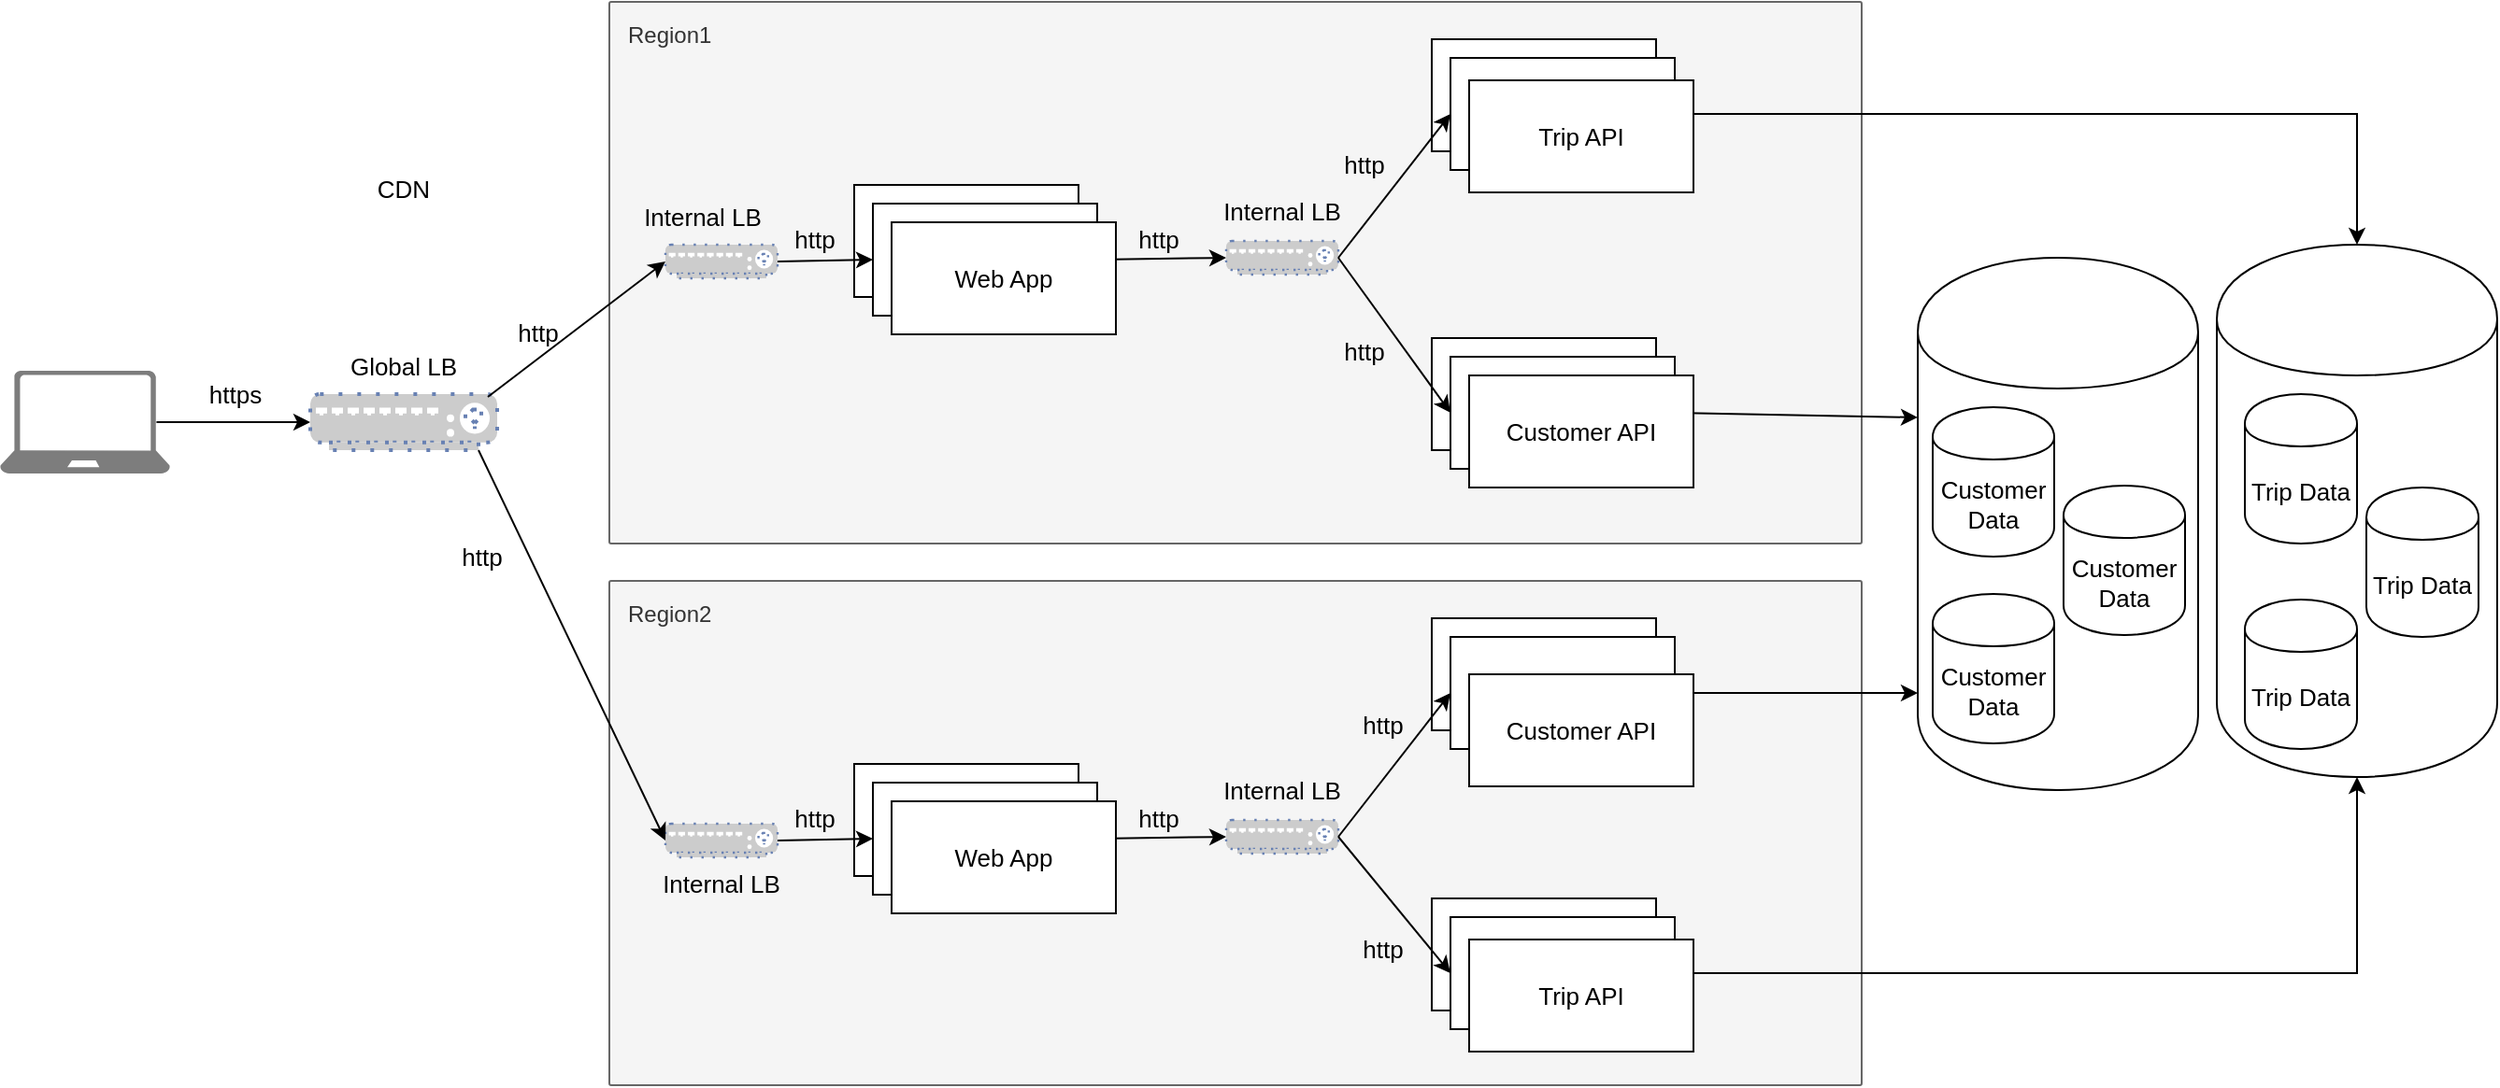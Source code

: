 <mxfile pages="2" version="11.2.4" type="github"><diagram id="srGy0C1KCGIiali04cpO" name="Page-1"><mxGraphModel dx="1352" dy="783" grid="1" gridSize="10" guides="1" tooltips="1" connect="1" arrows="1" fold="1" page="1" pageScale="1" pageWidth="850" pageHeight="1100" math="0" shadow="0"><root><mxCell id="0"/><mxCell id="1" parent="0"/><mxCell id="KR7yI7wQcD8ZDwXVtU_Y-67" value="" style="shape=cylinder;whiteSpace=wrap;html=1;boundedLbl=1;backgroundOutline=1;fontSize=13;" parent="1" vertex="1"><mxGeometry x="1220" y="180" width="150" height="285" as="geometry"/></mxCell><mxCell id="KR7yI7wQcD8ZDwXVtU_Y-27" style="edgeStyle=none;rounded=0;orthogonalLoop=1;jettySize=auto;html=1;exitX=0.92;exitY=0.5;exitDx=0;exitDy=0;exitPerimeter=0;entryX=0;entryY=0.5;entryDx=0;entryDy=0;entryPerimeter=0;fontSize=13;" parent="1" source="KR7yI7wQcD8ZDwXVtU_Y-8" target="KR7yI7wQcD8ZDwXVtU_Y-18" edge="1"><mxGeometry relative="1" as="geometry"/></mxCell><mxCell id="KR7yI7wQcD8ZDwXVtU_Y-8" value="" style="pointerEvents=1;shadow=0;dashed=0;html=1;strokeColor=none;labelPosition=center;verticalLabelPosition=bottom;verticalAlign=top;align=center;shape=mxgraph.azure.laptop;fillColor=#7D7D7D;" parent="1" vertex="1"><mxGeometry x="34" y="247.5" width="91" height="55" as="geometry"/></mxCell><mxCell id="KR7yI7wQcD8ZDwXVtU_Y-16" value="Region1" style="points=[[0,0,0],[0.25,0,0],[0.5,0,0],[0.75,0,0],[1,0,0],[1,0.25,0],[1,0.5,0],[1,0.75,0],[1,1,0],[0.75,1,0],[0.5,1,0],[0.25,1,0],[0,1,0],[0,0.75,0],[0,0.5,0],[0,0.25,0]];rounded=1;absoluteArcSize=1;arcSize=2;html=1;strokeColor=#666666;shadow=0;dashed=0;fontSize=12;fontColor=#333333;align=left;verticalAlign=top;spacing=10;spacingTop=-4;fillColor=#f5f5f5;dashPattern=1 4;" parent="1" vertex="1"><mxGeometry x="360" y="50" width="670" height="290" as="geometry"/></mxCell><mxCell id="KR7yI7wQcD8ZDwXVtU_Y-18" value="" style="fontColor=#0066CC;verticalAlign=top;verticalLabelPosition=bottom;labelPosition=center;align=center;html=1;outlineConnect=0;fillColor=#CCCCCC;strokeColor=#6881B3;gradientColor=none;gradientDirection=north;strokeWidth=2;shape=mxgraph.networks.load_balancer;dashed=1;dashPattern=1 4;" parent="1" vertex="1"><mxGeometry x="200" y="260" width="100" height="30" as="geometry"/></mxCell><mxCell id="KR7yI7wQcD8ZDwXVtU_Y-22" value="" style="shape=image;html=1;verticalAlign=top;verticalLabelPosition=bottom;labelBackgroundColor=#ffffff;imageAspect=0;aspect=fixed;image=https://cdn2.iconfinder.com/data/icons/whcompare-servers-web-hosting/50/cdn-128.png;dashed=1;dashPattern=1 4;fontSize=13;" parent="1" vertex="1"><mxGeometry x="220" y="160" width="60" height="60" as="geometry"/></mxCell><mxCell id="KR7yI7wQcD8ZDwXVtU_Y-23" value="CDN" style="text;html=1;strokeColor=none;fillColor=none;align=center;verticalAlign=middle;whiteSpace=wrap;rounded=0;dashed=1;dashPattern=1 4;fontSize=13;" parent="1" vertex="1"><mxGeometry x="230" y="140" width="40" height="20" as="geometry"/></mxCell><mxCell id="KR7yI7wQcD8ZDwXVtU_Y-24" value="Global LB" style="text;html=1;strokeColor=none;fillColor=none;align=center;verticalAlign=middle;whiteSpace=wrap;rounded=0;dashed=1;dashPattern=1 4;fontSize=13;" parent="1" vertex="1"><mxGeometry x="210" y="235" width="80" height="20" as="geometry"/></mxCell><mxCell id="KR7yI7wQcD8ZDwXVtU_Y-25" value="Web App" style="rounded=0;whiteSpace=wrap;html=1;fontSize=13;" parent="1" vertex="1"><mxGeometry x="491" y="148" width="120" height="60" as="geometry"/></mxCell><mxCell id="KR7yI7wQcD8ZDwXVtU_Y-30" value="https" style="text;html=1;strokeColor=none;fillColor=none;align=center;verticalAlign=middle;whiteSpace=wrap;rounded=0;dashed=1;dashPattern=1 4;fontSize=13;" parent="1" vertex="1"><mxGeometry x="140" y="250" width="40" height="20" as="geometry"/></mxCell><mxCell id="KR7yI7wQcD8ZDwXVtU_Y-48" style="edgeStyle=none;rounded=0;orthogonalLoop=1;jettySize=auto;html=1;exitX=1;exitY=0.5;exitDx=0;exitDy=0;entryX=0;entryY=0.5;entryDx=0;entryDy=0;entryPerimeter=0;fontSize=13;" parent="1" source="KR7yI7wQcD8ZDwXVtU_Y-32" target="KR7yI7wQcD8ZDwXVtU_Y-47" edge="1"><mxGeometry relative="1" as="geometry"/></mxCell><mxCell id="KR7yI7wQcD8ZDwXVtU_Y-32" value="Web App" style="rounded=0;whiteSpace=wrap;html=1;fontSize=13;" parent="1" vertex="1"><mxGeometry x="501" y="158" width="120" height="60" as="geometry"/></mxCell><mxCell id="KR7yI7wQcD8ZDwXVtU_Y-33" value="Web App" style="rounded=0;whiteSpace=wrap;html=1;fontSize=13;" parent="1" vertex="1"><mxGeometry x="511" y="168" width="120" height="60" as="geometry"/></mxCell><mxCell id="KR7yI7wQcD8ZDwXVtU_Y-34" style="edgeStyle=none;rounded=0;orthogonalLoop=1;jettySize=auto;html=1;exitX=0.95;exitY=0.05;exitDx=0;exitDy=0;exitPerimeter=0;fontSize=13;entryX=0;entryY=0.5;entryDx=0;entryDy=0;entryPerimeter=0;" parent="1" source="KR7yI7wQcD8ZDwXVtU_Y-18" target="KR7yI7wQcD8ZDwXVtU_Y-44" edge="1"><mxGeometry relative="1" as="geometry"><mxPoint x="320" y="190" as="targetPoint"/></mxGeometry></mxCell><mxCell id="KR7yI7wQcD8ZDwXVtU_Y-40" value="http" style="text;html=1;strokeColor=none;fillColor=none;align=center;verticalAlign=middle;whiteSpace=wrap;rounded=0;dashed=1;dashPattern=1 4;fontSize=13;" parent="1" vertex="1"><mxGeometry x="302" y="217" width="40" height="20" as="geometry"/></mxCell><mxCell id="KR7yI7wQcD8ZDwXVtU_Y-46" style="edgeStyle=none;rounded=0;orthogonalLoop=1;jettySize=auto;html=1;exitX=1;exitY=0.5;exitDx=0;exitDy=0;exitPerimeter=0;entryX=0;entryY=0.5;entryDx=0;entryDy=0;fontSize=13;" parent="1" source="KR7yI7wQcD8ZDwXVtU_Y-44" target="KR7yI7wQcD8ZDwXVtU_Y-32" edge="1"><mxGeometry relative="1" as="geometry"/></mxCell><mxCell id="KR7yI7wQcD8ZDwXVtU_Y-44" value="" style="fontColor=#0066CC;verticalAlign=top;verticalLabelPosition=bottom;labelPosition=center;align=center;html=1;outlineConnect=0;fillColor=#CCCCCC;strokeColor=#6881B3;gradientColor=none;gradientDirection=north;strokeWidth=2;shape=mxgraph.networks.load_balancer;dashed=1;dashPattern=1 4;" parent="1" vertex="1"><mxGeometry x="390" y="180" width="60" height="18" as="geometry"/></mxCell><mxCell id="KR7yI7wQcD8ZDwXVtU_Y-47" value="" style="fontColor=#0066CC;verticalAlign=top;verticalLabelPosition=bottom;labelPosition=center;align=center;html=1;outlineConnect=0;fillColor=#CCCCCC;strokeColor=#6881B3;gradientColor=none;gradientDirection=north;strokeWidth=2;shape=mxgraph.networks.load_balancer;dashed=1;dashPattern=1 4;" parent="1" vertex="1"><mxGeometry x="690" y="178" width="60" height="18" as="geometry"/></mxCell><mxCell id="KR7yI7wQcD8ZDwXVtU_Y-49" value="" style="rounded=0;whiteSpace=wrap;html=1;fontSize=13;" parent="1" vertex="1"><mxGeometry x="800" y="70" width="120" height="60" as="geometry"/></mxCell><mxCell id="KR7yI7wQcD8ZDwXVtU_Y-50" value="" style="rounded=0;whiteSpace=wrap;html=1;fontSize=13;" parent="1" vertex="1"><mxGeometry x="810" y="80" width="120" height="60" as="geometry"/></mxCell><mxCell id="KR7yI7wQcD8ZDwXVtU_Y-52" value="http" style="text;html=1;strokeColor=none;fillColor=none;align=center;verticalAlign=middle;whiteSpace=wrap;rounded=0;dashed=1;dashPattern=1 4;fontSize=13;" parent="1" vertex="1"><mxGeometry x="450" y="167" width="40" height="20" as="geometry"/></mxCell><mxCell id="KR7yI7wQcD8ZDwXVtU_Y-53" value="http" style="text;html=1;strokeColor=none;fillColor=none;align=center;verticalAlign=middle;whiteSpace=wrap;rounded=0;dashed=1;dashPattern=1 4;fontSize=13;" parent="1" vertex="1"><mxGeometry x="634" y="167" width="40" height="20" as="geometry"/></mxCell><mxCell id="KR7yI7wQcD8ZDwXVtU_Y-54" value="Internal LB" style="text;html=1;strokeColor=none;fillColor=none;align=center;verticalAlign=middle;whiteSpace=wrap;rounded=0;fontSize=13;" parent="1" vertex="1"><mxGeometry x="370" y="155" width="80" height="20" as="geometry"/></mxCell><mxCell id="KR7yI7wQcD8ZDwXVtU_Y-55" value="Internal LB" style="text;html=1;strokeColor=none;fillColor=none;align=center;verticalAlign=middle;whiteSpace=wrap;rounded=0;fontSize=13;" parent="1" vertex="1"><mxGeometry x="680" y="152" width="80" height="20" as="geometry"/></mxCell><mxCell id="KR7yI7wQcD8ZDwXVtU_Y-57" value="" style="rounded=0;whiteSpace=wrap;html=1;fontSize=13;" parent="1" vertex="1"><mxGeometry x="800" y="230" width="120" height="60" as="geometry"/></mxCell><mxCell id="KR7yI7wQcD8ZDwXVtU_Y-72" style="rounded=0;orthogonalLoop=1;jettySize=auto;elbow=vertical;html=1;exitX=1;exitY=0.5;exitDx=0;exitDy=0;entryX=0;entryY=0.3;entryDx=0;entryDy=0;fontSize=13;" parent="1" source="KR7yI7wQcD8ZDwXVtU_Y-58" target="KR7yI7wQcD8ZDwXVtU_Y-68" edge="1"><mxGeometry relative="1" as="geometry"/></mxCell><mxCell id="KR7yI7wQcD8ZDwXVtU_Y-58" value="" style="rounded=0;whiteSpace=wrap;html=1;fontSize=13;" parent="1" vertex="1"><mxGeometry x="810" y="240" width="120" height="60" as="geometry"/></mxCell><mxCell id="KR7yI7wQcD8ZDwXVtU_Y-59" value="Customer API" style="rounded=0;whiteSpace=wrap;html=1;fontSize=13;" parent="1" vertex="1"><mxGeometry x="820" y="250" width="120" height="60" as="geometry"/></mxCell><mxCell id="KR7yI7wQcD8ZDwXVtU_Y-61" value="http" style="text;html=1;strokeColor=none;fillColor=none;align=center;verticalAlign=middle;whiteSpace=wrap;rounded=0;dashed=1;dashPattern=1 4;fontSize=13;" parent="1" vertex="1"><mxGeometry x="744" y="127" width="40" height="20" as="geometry"/></mxCell><mxCell id="KR7yI7wQcD8ZDwXVtU_Y-62" value="http" style="text;html=1;strokeColor=none;fillColor=none;align=center;verticalAlign=middle;whiteSpace=wrap;rounded=0;dashed=1;dashPattern=1 4;fontSize=13;" parent="1" vertex="1"><mxGeometry x="744" y="227" width="40" height="20" as="geometry"/></mxCell><mxCell id="KR7yI7wQcD8ZDwXVtU_Y-56" style="edgeStyle=none;rounded=0;orthogonalLoop=1;jettySize=auto;html=1;exitX=1;exitY=0.5;exitDx=0;exitDy=0;exitPerimeter=0;entryX=0;entryY=0.5;entryDx=0;entryDy=0;fontSize=13;" parent="1" source="KR7yI7wQcD8ZDwXVtU_Y-47" target="KR7yI7wQcD8ZDwXVtU_Y-50" edge="1"><mxGeometry relative="1" as="geometry"/></mxCell><mxCell id="KR7yI7wQcD8ZDwXVtU_Y-60" style="edgeStyle=none;rounded=0;orthogonalLoop=1;jettySize=auto;html=1;exitX=1;exitY=0.5;exitDx=0;exitDy=0;exitPerimeter=0;entryX=0;entryY=0.5;entryDx=0;entryDy=0;fontSize=13;" parent="1" source="KR7yI7wQcD8ZDwXVtU_Y-47" target="KR7yI7wQcD8ZDwXVtU_Y-58" edge="1"><mxGeometry relative="1" as="geometry"/></mxCell><mxCell id="KR7yI7wQcD8ZDwXVtU_Y-63" value="Trip Data" style="shape=cylinder;whiteSpace=wrap;html=1;boundedLbl=1;backgroundOutline=1;fontSize=13;" parent="1" vertex="1"><mxGeometry x="1300" y="310" width="60" height="80" as="geometry"/></mxCell><mxCell id="KR7yI7wQcD8ZDwXVtU_Y-64" value="Trip Data" style="shape=cylinder;whiteSpace=wrap;html=1;boundedLbl=1;backgroundOutline=1;fontSize=13;" parent="1" vertex="1"><mxGeometry x="1235" y="260" width="60" height="80" as="geometry"/></mxCell><mxCell id="KR7yI7wQcD8ZDwXVtU_Y-65" value="Trip Data" style="shape=cylinder;whiteSpace=wrap;html=1;boundedLbl=1;backgroundOutline=1;fontSize=13;" parent="1" vertex="1"><mxGeometry x="1235" y="370" width="60" height="80" as="geometry"/></mxCell><mxCell id="KR7yI7wQcD8ZDwXVtU_Y-66" style="edgeStyle=elbowEdgeStyle;rounded=0;orthogonalLoop=1;jettySize=auto;html=1;exitX=1;exitY=0.5;exitDx=0;exitDy=0;fontSize=13;elbow=vertical;" parent="1" source="KR7yI7wQcD8ZDwXVtU_Y-50" target="KR7yI7wQcD8ZDwXVtU_Y-67" edge="1"><mxGeometry relative="1" as="geometry"><mxPoint x="1310" y="112" as="targetPoint"/><Array as="points"><mxPoint x="1140" y="110"/></Array></mxGeometry></mxCell><mxCell id="KR7yI7wQcD8ZDwXVtU_Y-51" value="Trip API" style="rounded=0;whiteSpace=wrap;html=1;fontSize=13;" parent="1" vertex="1"><mxGeometry x="820" y="92" width="120" height="60" as="geometry"/></mxCell><mxCell id="KR7yI7wQcD8ZDwXVtU_Y-68" value="" style="shape=cylinder;whiteSpace=wrap;html=1;boundedLbl=1;backgroundOutline=1;fontSize=13;" parent="1" vertex="1"><mxGeometry x="1060" y="187" width="150" height="285" as="geometry"/></mxCell><mxCell id="KR7yI7wQcD8ZDwXVtU_Y-70" value="Customer Data" style="shape=cylinder;whiteSpace=wrap;html=1;boundedLbl=1;backgroundOutline=1;fontSize=13;" parent="1" vertex="1"><mxGeometry x="1068" y="267" width="65" height="80" as="geometry"/></mxCell><mxCell id="KR7yI7wQcD8ZDwXVtU_Y-73" value="Customer Data" style="shape=cylinder;whiteSpace=wrap;html=1;boundedLbl=1;backgroundOutline=1;fontSize=13;" parent="1" vertex="1"><mxGeometry x="1138" y="309" width="65" height="80" as="geometry"/></mxCell><mxCell id="KR7yI7wQcD8ZDwXVtU_Y-74" value="Customer Data" style="shape=cylinder;whiteSpace=wrap;html=1;boundedLbl=1;backgroundOutline=1;fontSize=13;" parent="1" vertex="1"><mxGeometry x="1068" y="367" width="65" height="80" as="geometry"/></mxCell><mxCell id="KR7yI7wQcD8ZDwXVtU_Y-75" value="Region2" style="points=[[0,0,0],[0.25,0,0],[0.5,0,0],[0.75,0,0],[1,0,0],[1,0.25,0],[1,0.5,0],[1,0.75,0],[1,1,0],[0.75,1,0],[0.5,1,0],[0.25,1,0],[0,1,0],[0,0.75,0],[0,0.5,0],[0,0.25,0]];rounded=1;absoluteArcSize=1;arcSize=2;html=1;strokeColor=#666666;shadow=0;dashed=0;fontSize=12;fontColor=#333333;align=left;verticalAlign=top;spacing=10;spacingTop=-4;fillColor=#f5f5f5;dashPattern=1 4;" parent="1" vertex="1"><mxGeometry x="360" y="360" width="670" height="270" as="geometry"/></mxCell><mxCell id="KR7yI7wQcD8ZDwXVtU_Y-76" value="Web App" style="rounded=0;whiteSpace=wrap;html=1;fontSize=13;" parent="1" vertex="1"><mxGeometry x="491" y="458" width="120" height="60" as="geometry"/></mxCell><mxCell id="KR7yI7wQcD8ZDwXVtU_Y-77" style="edgeStyle=none;rounded=0;orthogonalLoop=1;jettySize=auto;html=1;exitX=1;exitY=0.5;exitDx=0;exitDy=0;entryX=0;entryY=0.5;entryDx=0;entryDy=0;entryPerimeter=0;fontSize=13;" parent="1" source="KR7yI7wQcD8ZDwXVtU_Y-78" target="KR7yI7wQcD8ZDwXVtU_Y-82" edge="1"><mxGeometry relative="1" as="geometry"/></mxCell><mxCell id="KR7yI7wQcD8ZDwXVtU_Y-78" value="Web App" style="rounded=0;whiteSpace=wrap;html=1;fontSize=13;" parent="1" vertex="1"><mxGeometry x="501" y="468" width="120" height="60" as="geometry"/></mxCell><mxCell id="KR7yI7wQcD8ZDwXVtU_Y-79" value="Web App" style="rounded=0;whiteSpace=wrap;html=1;fontSize=13;" parent="1" vertex="1"><mxGeometry x="511" y="478" width="120" height="60" as="geometry"/></mxCell><mxCell id="KR7yI7wQcD8ZDwXVtU_Y-80" style="edgeStyle=none;rounded=0;orthogonalLoop=1;jettySize=auto;html=1;exitX=1;exitY=0.5;exitDx=0;exitDy=0;exitPerimeter=0;entryX=0;entryY=0.5;entryDx=0;entryDy=0;fontSize=13;" parent="1" source="KR7yI7wQcD8ZDwXVtU_Y-81" target="KR7yI7wQcD8ZDwXVtU_Y-78" edge="1"><mxGeometry relative="1" as="geometry"/></mxCell><mxCell id="KR7yI7wQcD8ZDwXVtU_Y-81" value="" style="fontColor=#0066CC;verticalAlign=top;verticalLabelPosition=bottom;labelPosition=center;align=center;html=1;outlineConnect=0;fillColor=#CCCCCC;strokeColor=#6881B3;gradientColor=none;gradientDirection=north;strokeWidth=2;shape=mxgraph.networks.load_balancer;dashed=1;dashPattern=1 4;" parent="1" vertex="1"><mxGeometry x="390" y="490" width="60" height="18" as="geometry"/></mxCell><mxCell id="KR7yI7wQcD8ZDwXVtU_Y-82" value="" style="fontColor=#0066CC;verticalAlign=top;verticalLabelPosition=bottom;labelPosition=center;align=center;html=1;outlineConnect=0;fillColor=#CCCCCC;strokeColor=#6881B3;gradientColor=none;gradientDirection=north;strokeWidth=2;shape=mxgraph.networks.load_balancer;dashed=1;dashPattern=1 4;" parent="1" vertex="1"><mxGeometry x="690" y="488" width="60" height="18" as="geometry"/></mxCell><mxCell id="KR7yI7wQcD8ZDwXVtU_Y-83" value="" style="rounded=0;whiteSpace=wrap;html=1;fontSize=13;" parent="1" vertex="1"><mxGeometry x="800" y="530" width="120" height="60" as="geometry"/></mxCell><mxCell id="KR7yI7wQcD8ZDwXVtU_Y-98" style="edgeStyle=elbowEdgeStyle;rounded=0;orthogonalLoop=1;jettySize=auto;elbow=vertical;html=1;exitX=1;exitY=0.5;exitDx=0;exitDy=0;entryX=0.5;entryY=1;entryDx=0;entryDy=0;fontSize=13;" parent="1" source="KR7yI7wQcD8ZDwXVtU_Y-84" target="KR7yI7wQcD8ZDwXVtU_Y-67" edge="1"><mxGeometry relative="1" as="geometry"><Array as="points"><mxPoint x="1110" y="570"/></Array></mxGeometry></mxCell><mxCell id="KR7yI7wQcD8ZDwXVtU_Y-84" value="" style="rounded=0;whiteSpace=wrap;html=1;fontSize=13;" parent="1" vertex="1"><mxGeometry x="810" y="540" width="120" height="60" as="geometry"/></mxCell><mxCell id="KR7yI7wQcD8ZDwXVtU_Y-85" value="http" style="text;html=1;strokeColor=none;fillColor=none;align=center;verticalAlign=middle;whiteSpace=wrap;rounded=0;dashed=1;dashPattern=1 4;fontSize=13;" parent="1" vertex="1"><mxGeometry x="450" y="477" width="40" height="20" as="geometry"/></mxCell><mxCell id="KR7yI7wQcD8ZDwXVtU_Y-86" value="http" style="text;html=1;strokeColor=none;fillColor=none;align=center;verticalAlign=middle;whiteSpace=wrap;rounded=0;dashed=1;dashPattern=1 4;fontSize=13;" parent="1" vertex="1"><mxGeometry x="634" y="477" width="40" height="20" as="geometry"/></mxCell><mxCell id="KR7yI7wQcD8ZDwXVtU_Y-87" value="Internal LB" style="text;html=1;strokeColor=none;fillColor=none;align=center;verticalAlign=middle;whiteSpace=wrap;rounded=0;fontSize=13;" parent="1" vertex="1"><mxGeometry x="380" y="512" width="80" height="20" as="geometry"/></mxCell><mxCell id="KR7yI7wQcD8ZDwXVtU_Y-88" value="Internal LB" style="text;html=1;strokeColor=none;fillColor=none;align=center;verticalAlign=middle;whiteSpace=wrap;rounded=0;fontSize=13;" parent="1" vertex="1"><mxGeometry x="680" y="462" width="80" height="20" as="geometry"/></mxCell><mxCell id="KR7yI7wQcD8ZDwXVtU_Y-89" value="" style="rounded=0;whiteSpace=wrap;html=1;fontSize=13;" parent="1" vertex="1"><mxGeometry x="800" y="380" width="120" height="60" as="geometry"/></mxCell><mxCell id="KR7yI7wQcD8ZDwXVtU_Y-90" style="edgeStyle=elbowEdgeStyle;rounded=0;orthogonalLoop=1;jettySize=auto;elbow=vertical;html=1;exitX=1;exitY=0.5;exitDx=0;exitDy=0;entryX=0;entryY=0.116;entryDx=0;entryDy=0;entryPerimeter=0;fontSize=13;" parent="1" source="KR7yI7wQcD8ZDwXVtU_Y-91" edge="1"><mxGeometry relative="1" as="geometry"><mxPoint x="1060" y="420" as="targetPoint"/></mxGeometry></mxCell><mxCell id="KR7yI7wQcD8ZDwXVtU_Y-91" value="" style="rounded=0;whiteSpace=wrap;html=1;fontSize=13;" parent="1" vertex="1"><mxGeometry x="810" y="390" width="120" height="60" as="geometry"/></mxCell><mxCell id="KR7yI7wQcD8ZDwXVtU_Y-92" value="Customer API" style="rounded=0;whiteSpace=wrap;html=1;fontSize=13;" parent="1" vertex="1"><mxGeometry x="820" y="410" width="120" height="60" as="geometry"/></mxCell><mxCell id="KR7yI7wQcD8ZDwXVtU_Y-93" value="http" style="text;html=1;strokeColor=none;fillColor=none;align=center;verticalAlign=middle;whiteSpace=wrap;rounded=0;dashed=1;dashPattern=1 4;fontSize=13;" parent="1" vertex="1"><mxGeometry x="754" y="547" width="40" height="20" as="geometry"/></mxCell><mxCell id="KR7yI7wQcD8ZDwXVtU_Y-94" value="http" style="text;html=1;strokeColor=none;fillColor=none;align=center;verticalAlign=middle;whiteSpace=wrap;rounded=0;dashed=1;dashPattern=1 4;fontSize=13;" parent="1" vertex="1"><mxGeometry x="754" y="427" width="40" height="20" as="geometry"/></mxCell><mxCell id="KR7yI7wQcD8ZDwXVtU_Y-95" style="edgeStyle=none;rounded=0;orthogonalLoop=1;jettySize=auto;html=1;exitX=1;exitY=0.5;exitDx=0;exitDy=0;exitPerimeter=0;entryX=0;entryY=0.5;entryDx=0;entryDy=0;fontSize=13;" parent="1" source="KR7yI7wQcD8ZDwXVtU_Y-82" target="KR7yI7wQcD8ZDwXVtU_Y-84" edge="1"><mxGeometry relative="1" as="geometry"/></mxCell><mxCell id="KR7yI7wQcD8ZDwXVtU_Y-96" style="edgeStyle=none;rounded=0;orthogonalLoop=1;jettySize=auto;html=1;exitX=1;exitY=0.5;exitDx=0;exitDy=0;exitPerimeter=0;entryX=0;entryY=0.5;entryDx=0;entryDy=0;fontSize=13;" parent="1" source="KR7yI7wQcD8ZDwXVtU_Y-82" target="KR7yI7wQcD8ZDwXVtU_Y-91" edge="1"><mxGeometry relative="1" as="geometry"/></mxCell><mxCell id="KR7yI7wQcD8ZDwXVtU_Y-97" value="Trip API" style="rounded=0;whiteSpace=wrap;html=1;fontSize=13;" parent="1" vertex="1"><mxGeometry x="820" y="552" width="120" height="60" as="geometry"/></mxCell><mxCell id="KR7yI7wQcD8ZDwXVtU_Y-99" style="rounded=0;orthogonalLoop=1;jettySize=auto;elbow=vertical;html=1;exitX=0.9;exitY=1;exitDx=0;exitDy=0;exitPerimeter=0;entryX=0;entryY=0.5;entryDx=0;entryDy=0;entryPerimeter=0;fontSize=13;" parent="1" source="KR7yI7wQcD8ZDwXVtU_Y-18" target="KR7yI7wQcD8ZDwXVtU_Y-81" edge="1"><mxGeometry relative="1" as="geometry"/></mxCell><mxCell id="KR7yI7wQcD8ZDwXVtU_Y-100" value="http" style="text;html=1;strokeColor=none;fillColor=none;align=center;verticalAlign=middle;whiteSpace=wrap;rounded=0;dashed=1;dashPattern=1 4;fontSize=13;" parent="1" vertex="1"><mxGeometry x="272" y="337" width="40" height="20" as="geometry"/></mxCell></root></mxGraphModel></diagram><diagram id="KIAuB_K0wEiPjuBz1VgH" name="Page-2"><mxGraphModel dx="277" dy="653" grid="1" gridSize="10" guides="1" tooltips="1" connect="1" arrows="1" fold="1" page="1" pageScale="1" pageWidth="850" pageHeight="1100" math="0" shadow="0"><root><mxCell id="XXIEaziTCkxGmzIZSNWI-0"/><mxCell id="XXIEaziTCkxGmzIZSNWI-1" parent="XXIEaziTCkxGmzIZSNWI-0"/><mxCell id="-nlEErn3rjYigXdJKppZ-23" value="Region1" style="points=[[0,0,0],[0.25,0,0],[0.5,0,0],[0.75,0,0],[1,0,0],[1,0.25,0],[1,0.5,0],[1,0.75,0],[1,1,0],[0.75,1,0],[0.5,1,0],[0.25,1,0],[0,1,0],[0,0.75,0],[0,0.5,0],[0,0.25,0]];rounded=1;absoluteArcSize=1;arcSize=2;html=1;strokeColor=none;gradientColor=none;shadow=0;dashed=0;fontSize=12;fontColor=#9E9E9E;align=left;verticalAlign=top;spacing=10;spacingTop=-4;fillColor=#ffffff;" vertex="1" parent="XXIEaziTCkxGmzIZSNWI-1"><mxGeometry x="1260" y="538" width="970" height="330" as="geometry"/></mxCell><mxCell id="-nlEErn3rjYigXdJKppZ-24" value="" style="shape=cylinder;whiteSpace=wrap;html=1;boundedLbl=1;backgroundOutline=1;fontSize=13;rotation=90;fillColor=#ffe6cc;strokeColor=#d79b00;" vertex="1" parent="XXIEaziTCkxGmzIZSNWI-1"><mxGeometry x="1965" y="663" width="30" height="90" as="geometry"/></mxCell><mxCell id="-nlEErn3rjYigXdJKppZ-25" value="Trip Changes Handlers" style="rounded=0;whiteSpace=wrap;html=1;movable=1;resizable=1;rotatable=1;deletable=1;editable=1;connectable=1;fillColor=#dae8fc;strokeColor=#6c8ebf;" vertex="1" parent="XXIEaziTCkxGmzIZSNWI-1"><mxGeometry x="2070" y="668" width="120" height="60" as="geometry"/></mxCell><mxCell id="-nlEErn3rjYigXdJKppZ-26" value="Trip Changes Handlers" style="rounded=0;whiteSpace=wrap;html=1;movable=1;resizable=1;rotatable=1;deletable=1;editable=1;connectable=1;fillColor=#dae8fc;strokeColor=#6c8ebf;" vertex="1" parent="XXIEaziTCkxGmzIZSNWI-1"><mxGeometry x="2080" y="678" width="120" height="60" as="geometry"/></mxCell><mxCell id="-nlEErn3rjYigXdJKppZ-27" value="Trip Changes Handlers" style="rounded=0;whiteSpace=wrap;html=1;movable=1;resizable=1;rotatable=1;deletable=1;editable=1;connectable=1;fillColor=#dae8fc;strokeColor=#6c8ebf;" vertex="1" parent="XXIEaziTCkxGmzIZSNWI-1"><mxGeometry x="2090" y="689.5" width="120" height="60" as="geometry"/></mxCell><mxCell id="-nlEErn3rjYigXdJKppZ-28" value="" style="edgeStyle=none;rounded=0;orthogonalLoop=1;jettySize=auto;html=1;fontSize=13;" edge="1" parent="XXIEaziTCkxGmzIZSNWI-1" source="-nlEErn3rjYigXdJKppZ-24" target="-nlEErn3rjYigXdJKppZ-26"><mxGeometry relative="1" as="geometry"/></mxCell><mxCell id="-nlEErn3rjYigXdJKppZ-29" value="Change Events" style="text;html=1;strokeColor=none;fillColor=none;align=center;verticalAlign=middle;whiteSpace=wrap;rounded=0;fontSize=13;" vertex="1" parent="XXIEaziTCkxGmzIZSNWI-1"><mxGeometry x="1930" y="658" width="100" height="20" as="geometry"/></mxCell><mxCell id="-nlEErn3rjYigXdJKppZ-30" value="Flight Providers" style="whiteSpace=wrap;html=1;fillColor=#dae8fc;strokeColor=#6c8ebf;" vertex="1" parent="XXIEaziTCkxGmzIZSNWI-1"><mxGeometry x="1625" y="668" width="120" height="60" as="geometry"/></mxCell><mxCell id="-nlEErn3rjYigXdJKppZ-31" style="edgeStyle=orthogonalEdgeStyle;rounded=0;orthogonalLoop=1;jettySize=auto;html=1;exitX=1;exitY=0.5;exitDx=0;exitDy=0;entryX=0.5;entryY=1;entryDx=0;entryDy=0;dashed=1;" edge="1" parent="XXIEaziTCkxGmzIZSNWI-1" source="-nlEErn3rjYigXdJKppZ-32" target="-nlEErn3rjYigXdJKppZ-24"><mxGeometry relative="1" as="geometry"/></mxCell><mxCell id="-nlEErn3rjYigXdJKppZ-32" value="Car Handlers" style="whiteSpace=wrap;html=1;fillColor=#dae8fc;strokeColor=#6c8ebf;" vertex="1" parent="XXIEaziTCkxGmzIZSNWI-1"><mxGeometry x="1635" y="678" width="120" height="60" as="geometry"/></mxCell><mxCell id="-nlEErn3rjYigXdJKppZ-33" value="Flight Providers" style="whiteSpace=wrap;html=1;fillColor=#dae8fc;strokeColor=#6c8ebf;" vertex="1" parent="XXIEaziTCkxGmzIZSNWI-1"><mxGeometry x="1550" y="769.5" width="120" height="60" as="geometry"/></mxCell><mxCell id="-nlEErn3rjYigXdJKppZ-34" value="" style="edgeStyle=none;rounded=0;orthogonalLoop=1;jettySize=auto;html=1;fontSize=13;dashed=1;" edge="1" parent="XXIEaziTCkxGmzIZSNWI-1" source="-nlEErn3rjYigXdJKppZ-35" target="-nlEErn3rjYigXdJKppZ-32"><mxGeometry relative="1" as="geometry"/></mxCell><mxCell id="-nlEErn3rjYigXdJKppZ-35" value="" style="shape=cylinder;whiteSpace=wrap;html=1;boundedLbl=1;backgroundOutline=1;rotation=89;fillColor=#ffe6cc;strokeColor=#d79b00;" vertex="1" parent="XXIEaziTCkxGmzIZSNWI-1"><mxGeometry x="1471" y="662" width="33" height="92" as="geometry"/></mxCell><mxCell id="-nlEErn3rjYigXdJKppZ-36" value="Flight Providers" style="whiteSpace=wrap;html=1;fillColor=#dae8fc;strokeColor=#6c8ebf;" vertex="1" parent="XXIEaziTCkxGmzIZSNWI-1"><mxGeometry x="1275" y="770.5" width="120" height="60" as="geometry"/></mxCell><mxCell id="-nlEErn3rjYigXdJKppZ-37" value="Car Rental Data Consummers" style="whiteSpace=wrap;html=1;fillColor=#dae8fc;strokeColor=#6c8ebf;" vertex="1" parent="XXIEaziTCkxGmzIZSNWI-1"><mxGeometry x="1275" y="663.5" width="120" height="60" as="geometry"/></mxCell><mxCell id="-nlEErn3rjYigXdJKppZ-38" value="Hotels Data Consummers" style="whiteSpace=wrap;html=1;fillColor=#dae8fc;strokeColor=#6c8ebf;" vertex="1" parent="XXIEaziTCkxGmzIZSNWI-1"><mxGeometry x="1275" y="558" width="120" height="60" as="geometry"/></mxCell><mxCell id="-nlEErn3rjYigXdJKppZ-39" value="Hotels Data Consummers" style="whiteSpace=wrap;html=1;fillColor=#dae8fc;strokeColor=#6c8ebf;" vertex="1" parent="XXIEaziTCkxGmzIZSNWI-1"><mxGeometry x="1285" y="568" width="120" height="60" as="geometry"/></mxCell><mxCell id="-nlEErn3rjYigXdJKppZ-40" style="edgeStyle=orthogonalEdgeStyle;rounded=0;orthogonalLoop=1;jettySize=auto;html=1;exitX=1;exitY=0.5;exitDx=0;exitDy=0;dashed=1;" edge="1" parent="XXIEaziTCkxGmzIZSNWI-1" source="-nlEErn3rjYigXdJKppZ-41" target="-nlEErn3rjYigXdJKppZ-55"><mxGeometry relative="1" as="geometry"/></mxCell><mxCell id="-nlEErn3rjYigXdJKppZ-41" value="Hotels Data Consummers" style="whiteSpace=wrap;html=1;fillColor=#dae8fc;strokeColor=#6c8ebf;" vertex="1" parent="XXIEaziTCkxGmzIZSNWI-1"><mxGeometry x="1295" y="578" width="120" height="60" as="geometry"/></mxCell><mxCell id="-nlEErn3rjYigXdJKppZ-42" value="" style="edgeStyle=none;rounded=0;orthogonalLoop=1;jettySize=auto;html=1;fontSize=13;dashed=1;" edge="1" parent="XXIEaziTCkxGmzIZSNWI-1" source="-nlEErn3rjYigXdJKppZ-43" target="-nlEErn3rjYigXdJKppZ-35"><mxGeometry relative="1" as="geometry"/></mxCell><mxCell id="-nlEErn3rjYigXdJKppZ-43" value="Car Rental Data Consummers" style="whiteSpace=wrap;html=1;fillColor=#dae8fc;strokeColor=#6c8ebf;" vertex="1" parent="XXIEaziTCkxGmzIZSNWI-1"><mxGeometry x="1285" y="673.5" width="120" height="60" as="geometry"/></mxCell><mxCell id="-nlEErn3rjYigXdJKppZ-44" value="Car Rental Data Consummers" style="whiteSpace=wrap;html=1;fillColor=#dae8fc;strokeColor=#6c8ebf;" vertex="1" parent="XXIEaziTCkxGmzIZSNWI-1"><mxGeometry x="1295" y="683.5" width="120" height="60" as="geometry"/></mxCell><mxCell id="-nlEErn3rjYigXdJKppZ-45" value="" style="edgeStyle=orthogonalEdgeStyle;rounded=0;orthogonalLoop=1;jettySize=auto;html=1;dashed=1;" edge="1" parent="XXIEaziTCkxGmzIZSNWI-1" source="-nlEErn3rjYigXdJKppZ-46" target="-nlEErn3rjYigXdJKppZ-52"><mxGeometry relative="1" as="geometry"/></mxCell><mxCell id="-nlEErn3rjYigXdJKppZ-46" value="Flight Providers" style="whiteSpace=wrap;html=1;fillColor=#dae8fc;strokeColor=#6c8ebf;" vertex="1" parent="XXIEaziTCkxGmzIZSNWI-1"><mxGeometry x="1285" y="780.5" width="120" height="60" as="geometry"/></mxCell><mxCell id="-nlEErn3rjYigXdJKppZ-47" value="Flight Providers" style="whiteSpace=wrap;html=1;fillColor=#dae8fc;strokeColor=#6c8ebf;" vertex="1" parent="XXIEaziTCkxGmzIZSNWI-1"><mxGeometry x="1295" y="790.5" width="120" height="60" as="geometry"/></mxCell><mxCell id="-nlEErn3rjYigXdJKppZ-48" style="edgeStyle=orthogonalEdgeStyle;rounded=0;orthogonalLoop=1;jettySize=auto;html=1;exitX=1;exitY=0.5;exitDx=0;exitDy=0;dashed=1;entryX=0.85;entryY=0.95;entryDx=0;entryDy=0;entryPerimeter=0;" edge="1" parent="XXIEaziTCkxGmzIZSNWI-1" source="-nlEErn3rjYigXdJKppZ-49" target="-nlEErn3rjYigXdJKppZ-24"><mxGeometry relative="1" as="geometry"><Array as="points"><mxPoint x="1900" y="810"/><mxPoint x="1900" y="719"/></Array><mxPoint x="1939" y="910" as="targetPoint"/></mxGeometry></mxCell><mxCell id="-nlEErn3rjYigXdJKppZ-49" value="Flight Providers" style="whiteSpace=wrap;html=1;fillColor=#dae8fc;strokeColor=#6c8ebf;" vertex="1" parent="XXIEaziTCkxGmzIZSNWI-1"><mxGeometry x="1560" y="779.5" width="120" height="60" as="geometry"/></mxCell><mxCell id="-nlEErn3rjYigXdJKppZ-50" style="edgeStyle=orthogonalEdgeStyle;rounded=0;orthogonalLoop=1;jettySize=auto;html=1;entryX=0.15;entryY=0.05;entryDx=0;entryDy=0;entryPerimeter=0;startArrow=classic;startFill=1;endArrow=none;endFill=0;" edge="1" parent="XXIEaziTCkxGmzIZSNWI-1"><mxGeometry relative="1" as="geometry"><mxPoint x="1590" y="510" as="sourcePoint"/><mxPoint x="1590" y="769" as="targetPoint"/><Array as="points"><mxPoint x="1590" y="717"/><mxPoint x="1590" y="717"/></Array></mxGeometry></mxCell><mxCell id="-nlEErn3rjYigXdJKppZ-51" style="edgeStyle=orthogonalEdgeStyle;rounded=0;orthogonalLoop=1;jettySize=auto;html=1;exitX=0.5;exitY=0;exitDx=0;exitDy=0;dashed=1;" edge="1" parent="XXIEaziTCkxGmzIZSNWI-1" source="-nlEErn3rjYigXdJKppZ-52" target="-nlEErn3rjYigXdJKppZ-49"><mxGeometry relative="1" as="geometry"/></mxCell><mxCell id="-nlEErn3rjYigXdJKppZ-52" value="" style="shape=cylinder;whiteSpace=wrap;html=1;boundedLbl=1;backgroundOutline=1;rotation=89;fillColor=#ffe6cc;strokeColor=#d79b00;" vertex="1" parent="XXIEaziTCkxGmzIZSNWI-1"><mxGeometry x="1468" y="765.5" width="33" height="91" as="geometry"/></mxCell><mxCell id="-nlEErn3rjYigXdJKppZ-53" value="Car Handlers" style="whiteSpace=wrap;html=1;fillColor=#dae8fc;strokeColor=#6c8ebf;" vertex="1" parent="XXIEaziTCkxGmzIZSNWI-1"><mxGeometry x="1686" y="567" width="120" height="60" as="geometry"/></mxCell><mxCell id="-nlEErn3rjYigXdJKppZ-54" style="edgeStyle=orthogonalEdgeStyle;rounded=0;orthogonalLoop=1;jettySize=auto;html=1;exitX=0.5;exitY=0;exitDx=0;exitDy=0;dashed=1;" edge="1" parent="XXIEaziTCkxGmzIZSNWI-1" source="-nlEErn3rjYigXdJKppZ-55" target="-nlEErn3rjYigXdJKppZ-59"><mxGeometry relative="1" as="geometry"/></mxCell><mxCell id="-nlEErn3rjYigXdJKppZ-55" value="" style="shape=cylinder;whiteSpace=wrap;html=1;boundedLbl=1;backgroundOutline=1;rotation=89;fillColor=#ffe6cc;strokeColor=#d79b00;" vertex="1" parent="XXIEaziTCkxGmzIZSNWI-1"><mxGeometry x="1471" y="562" width="33" height="92" as="geometry"/></mxCell><mxCell id="-nlEErn3rjYigXdJKppZ-56" style="edgeStyle=orthogonalEdgeStyle;rounded=0;orthogonalLoop=1;jettySize=auto;html=1;exitX=0.192;exitY=0.983;exitDx=0;exitDy=0;exitPerimeter=0;entryX=0.5;entryY=0;entryDx=0;entryDy=0;endArrow=none;endFill=0;startArrow=classic;startFill=1;" edge="1" parent="XXIEaziTCkxGmzIZSNWI-1"><mxGeometry relative="1" as="geometry"><mxPoint x="1658" y="667" as="targetPoint"/><mxPoint x="1658" y="515.897" as="sourcePoint"/></mxGeometry></mxCell><mxCell id="-nlEErn3rjYigXdJKppZ-57" style="edgeStyle=orthogonalEdgeStyle;rounded=0;orthogonalLoop=1;jettySize=auto;html=1;exitX=0.25;exitY=1;exitDx=0;exitDy=0;entryX=0.85;entryY=0.05;entryDx=0;entryDy=0;entryPerimeter=0;startArrow=classic;startFill=1;endArrow=none;endFill=0;" edge="1" parent="XXIEaziTCkxGmzIZSNWI-1"><mxGeometry relative="1" as="geometry"><mxPoint x="1726" y="566" as="targetPoint"/><mxPoint x="1726.276" y="510.897" as="sourcePoint"/><Array as="points"><mxPoint x="1726" y="538"/><mxPoint x="1726" y="538"/></Array></mxGeometry></mxCell><mxCell id="-nlEErn3rjYigXdJKppZ-58" style="edgeStyle=orthogonalEdgeStyle;rounded=0;orthogonalLoop=1;jettySize=auto;html=1;exitX=1;exitY=0.5;exitDx=0;exitDy=0;entryX=0.15;entryY=0.95;entryDx=0;entryDy=0;entryPerimeter=0;dashed=1;" edge="1" parent="XXIEaziTCkxGmzIZSNWI-1" source="-nlEErn3rjYigXdJKppZ-59" target="-nlEErn3rjYigXdJKppZ-24"><mxGeometry relative="1" as="geometry"><Array as="points"><mxPoint x="1900" y="607"/><mxPoint x="1900" y="697"/></Array></mxGeometry></mxCell><mxCell id="-nlEErn3rjYigXdJKppZ-59" value="Hotels Handlers" style="whiteSpace=wrap;html=1;fillColor=#dae8fc;strokeColor=#6c8ebf;" vertex="1" parent="XXIEaziTCkxGmzIZSNWI-1"><mxGeometry x="1696" y="577" width="120" height="60" as="geometry"/></mxCell><mxCell id="vjQj1NKLzPDhHvz3fE2W-0" value="Region1" style="points=[[0,0,0],[0.25,0,0],[0.5,0,0],[0.75,0,0],[1,0,0],[1,0.25,0],[1,0.5,0],[1,0.75,0],[1,1,0],[0.75,1,0],[0.5,1,0],[0.25,1,0],[0,1,0],[0,0.75,0],[0,0.5,0],[0,0.25,0]];rounded=1;absoluteArcSize=1;arcSize=2;html=1;strokeColor=none;gradientColor=none;shadow=0;dashed=0;fontSize=12;fontColor=#9E9E9E;align=left;verticalAlign=top;spacing=10;spacingTop=-4;fillColor=#ffffff;" parent="XXIEaziTCkxGmzIZSNWI-1" vertex="1"><mxGeometry x="1260" y="80" width="970" height="330" as="geometry"/></mxCell><mxCell id="WqG4ml8LnHH4JUVWwtAk-0" value="" style="shape=cylinder;whiteSpace=wrap;html=1;boundedLbl=1;backgroundOutline=1;fontSize=13;fillColor=#fff2cc;strokeColor=#d6b656;" parent="XXIEaziTCkxGmzIZSNWI-1" vertex="1"><mxGeometry x="2250" y="326.5" width="150" height="285" as="geometry"/></mxCell><mxCell id="WqG4ml8LnHH4JUVWwtAk-1" value="Trip Data" style="shape=cylinder;whiteSpace=wrap;html=1;boundedLbl=1;backgroundOutline=1;fontSize=13;fillColor=#F0E3C0;strokeColor=#d6b656;" parent="XXIEaziTCkxGmzIZSNWI-1" vertex="1"><mxGeometry x="2330" y="456.5" width="60" height="80" as="geometry"/></mxCell><mxCell id="WqG4ml8LnHH4JUVWwtAk-2" value="Trip Data" style="shape=cylinder;whiteSpace=wrap;html=1;boundedLbl=1;backgroundOutline=1;fontSize=13;fillColor=#F0E3C0;strokeColor=#d6b656;" parent="XXIEaziTCkxGmzIZSNWI-1" vertex="1"><mxGeometry x="2265" y="406.5" width="60" height="80" as="geometry"/></mxCell><mxCell id="WqG4ml8LnHH4JUVWwtAk-3" value="Trip Data" style="shape=cylinder;whiteSpace=wrap;html=1;boundedLbl=1;backgroundOutline=1;fontSize=13;fillColor=#F0E3C0;strokeColor=#d6b656;" parent="XXIEaziTCkxGmzIZSNWI-1" vertex="1"><mxGeometry x="2265" y="516.5" width="60" height="80" as="geometry"/></mxCell><mxCell id="WqG4ml8LnHH4JUVWwtAk-8" value="" style="shape=cylinder;whiteSpace=wrap;html=1;boundedLbl=1;backgroundOutline=1;fontSize=13;rotation=90;fillColor=#ffe6cc;strokeColor=#d79b00;" parent="XXIEaziTCkxGmzIZSNWI-1" vertex="1"><mxGeometry x="1965" y="215" width="30" height="90" as="geometry"/></mxCell><mxCell id="vjQj1NKLzPDhHvz3fE2W-1" value="Trip Changes Handlers" style="rounded=0;whiteSpace=wrap;html=1;movable=1;resizable=1;rotatable=1;deletable=1;editable=1;connectable=1;fillColor=#dae8fc;strokeColor=#6c8ebf;" parent="XXIEaziTCkxGmzIZSNWI-1" vertex="1"><mxGeometry x="2070" y="220" width="120" height="60" as="geometry"/></mxCell><mxCell id="vjQj1NKLzPDhHvz3fE2W-6" style="edgeStyle=none;rounded=0;orthogonalLoop=1;jettySize=auto;html=1;entryX=0;entryY=0.5;entryDx=0;entryDy=0;fontSize=13;" parent="XXIEaziTCkxGmzIZSNWI-1" source="vjQj1NKLzPDhHvz3fE2W-2" target="WqG4ml8LnHH4JUVWwtAk-0" edge="1"><mxGeometry relative="1" as="geometry"><mxPoint x="2440" y="180" as="sourcePoint"/></mxGeometry></mxCell><mxCell id="vjQj1NKLzPDhHvz3fE2W-2" value="Trip Changes Handlers" style="rounded=0;whiteSpace=wrap;html=1;movable=1;resizable=1;rotatable=1;deletable=1;editable=1;connectable=1;fillColor=#dae8fc;strokeColor=#6c8ebf;" parent="XXIEaziTCkxGmzIZSNWI-1" vertex="1"><mxGeometry x="2080" y="230" width="120" height="60" as="geometry"/></mxCell><mxCell id="vjQj1NKLzPDhHvz3fE2W-3" value="Trip Changes Handlers" style="rounded=0;whiteSpace=wrap;html=1;movable=1;resizable=1;rotatable=1;deletable=1;editable=1;connectable=1;fillColor=#dae8fc;strokeColor=#6c8ebf;" parent="XXIEaziTCkxGmzIZSNWI-1" vertex="1"><mxGeometry x="2090" y="241.5" width="120" height="60" as="geometry"/></mxCell><mxCell id="vjQj1NKLzPDhHvz3fE2W-4" value="" style="edgeStyle=none;rounded=0;orthogonalLoop=1;jettySize=auto;html=1;fontSize=13;" parent="XXIEaziTCkxGmzIZSNWI-1" source="WqG4ml8LnHH4JUVWwtAk-8" target="vjQj1NKLzPDhHvz3fE2W-2" edge="1"><mxGeometry relative="1" as="geometry"/></mxCell><mxCell id="vjQj1NKLzPDhHvz3fE2W-5" value="Change Events" style="text;html=1;strokeColor=none;fillColor=none;align=center;verticalAlign=middle;whiteSpace=wrap;rounded=0;fontSize=13;" parent="XXIEaziTCkxGmzIZSNWI-1" vertex="1"><mxGeometry x="1930" y="210" width="110" height="20" as="geometry"/></mxCell><mxCell id="vjQj1NKLzPDhHvz3fE2W-7" value="Flight Providers" style="whiteSpace=wrap;html=1;fillColor=#dae8fc;strokeColor=#6c8ebf;" parent="XXIEaziTCkxGmzIZSNWI-1" vertex="1"><mxGeometry x="1625" y="220" width="120" height="60" as="geometry"/></mxCell><mxCell id="-nlEErn3rjYigXdJKppZ-21" style="edgeStyle=orthogonalEdgeStyle;rounded=0;orthogonalLoop=1;jettySize=auto;html=1;exitX=1;exitY=0.5;exitDx=0;exitDy=0;entryX=0.5;entryY=1;entryDx=0;entryDy=0;dashed=1;" edge="1" parent="XXIEaziTCkxGmzIZSNWI-1" source="vjQj1NKLzPDhHvz3fE2W-8" target="WqG4ml8LnHH4JUVWwtAk-8"><mxGeometry relative="1" as="geometry"/></mxCell><mxCell id="vjQj1NKLzPDhHvz3fE2W-8" value="Car Handlers" style="whiteSpace=wrap;html=1;fillColor=#dae8fc;strokeColor=#6c8ebf;" parent="XXIEaziTCkxGmzIZSNWI-1" vertex="1"><mxGeometry x="1635" y="230" width="120" height="60" as="geometry"/></mxCell><mxCell id="vjQj1NKLzPDhHvz3fE2W-9" value="Flight Providers" style="whiteSpace=wrap;html=1;fillColor=#dae8fc;strokeColor=#6c8ebf;" parent="XXIEaziTCkxGmzIZSNWI-1" vertex="1"><mxGeometry x="1550" y="115.5" width="120" height="60" as="geometry"/></mxCell><mxCell id="vjQj1NKLzPDhHvz3fE2W-20" value="" style="edgeStyle=none;rounded=0;orthogonalLoop=1;jettySize=auto;html=1;fontSize=13;dashed=1;" parent="XXIEaziTCkxGmzIZSNWI-1" source="vjQj1NKLzPDhHvz3fE2W-10" target="vjQj1NKLzPDhHvz3fE2W-8" edge="1"><mxGeometry relative="1" as="geometry"/></mxCell><mxCell id="vjQj1NKLzPDhHvz3fE2W-10" value="" style="shape=cylinder;whiteSpace=wrap;html=1;boundedLbl=1;backgroundOutline=1;rotation=89;fillColor=#ffe6cc;strokeColor=#d79b00;" parent="XXIEaziTCkxGmzIZSNWI-1" vertex="1"><mxGeometry x="1471" y="214" width="33" height="92" as="geometry"/></mxCell><mxCell id="vjQj1NKLzPDhHvz3fE2W-11" value="Flight Providers" style="whiteSpace=wrap;html=1;fillColor=#dae8fc;strokeColor=#6c8ebf;" parent="XXIEaziTCkxGmzIZSNWI-1" vertex="1"><mxGeometry x="1275" y="116.5" width="120" height="60" as="geometry"/></mxCell><mxCell id="vjQj1NKLzPDhHvz3fE2W-12" value="Car Rental Data Consummers" style="whiteSpace=wrap;html=1;fillColor=#dae8fc;strokeColor=#6c8ebf;" parent="XXIEaziTCkxGmzIZSNWI-1" vertex="1"><mxGeometry x="1275" y="215.5" width="120" height="60" as="geometry"/></mxCell><mxCell id="vjQj1NKLzPDhHvz3fE2W-13" value="Hotels Data Consummers" style="whiteSpace=wrap;html=1;fillColor=#dae8fc;strokeColor=#6c8ebf;" parent="XXIEaziTCkxGmzIZSNWI-1" vertex="1"><mxGeometry x="1275" y="310" width="120" height="60" as="geometry"/></mxCell><mxCell id="vjQj1NKLzPDhHvz3fE2W-14" value="Hotels Data Consummers" style="whiteSpace=wrap;html=1;fillColor=#dae8fc;strokeColor=#6c8ebf;" parent="XXIEaziTCkxGmzIZSNWI-1" vertex="1"><mxGeometry x="1285" y="320" width="120" height="60" as="geometry"/></mxCell><mxCell id="-nlEErn3rjYigXdJKppZ-18" style="edgeStyle=orthogonalEdgeStyle;rounded=0;orthogonalLoop=1;jettySize=auto;html=1;exitX=1;exitY=0.5;exitDx=0;exitDy=0;dashed=1;" edge="1" parent="XXIEaziTCkxGmzIZSNWI-1" source="vjQj1NKLzPDhHvz3fE2W-15" target="-nlEErn3rjYigXdJKppZ-13"><mxGeometry relative="1" as="geometry"/></mxCell><mxCell id="vjQj1NKLzPDhHvz3fE2W-15" value="Hotels Data Consummers" style="whiteSpace=wrap;html=1;fillColor=#dae8fc;strokeColor=#6c8ebf;" parent="XXIEaziTCkxGmzIZSNWI-1" vertex="1"><mxGeometry x="1295" y="330" width="120" height="60" as="geometry"/></mxCell><mxCell id="vjQj1NKLzPDhHvz3fE2W-22" value="" style="edgeStyle=none;rounded=0;orthogonalLoop=1;jettySize=auto;html=1;fontSize=13;dashed=1;" parent="XXIEaziTCkxGmzIZSNWI-1" source="vjQj1NKLzPDhHvz3fE2W-16" target="vjQj1NKLzPDhHvz3fE2W-10" edge="1"><mxGeometry relative="1" as="geometry"/></mxCell><mxCell id="vjQj1NKLzPDhHvz3fE2W-16" value="Car Rental Data Consummers" style="whiteSpace=wrap;html=1;fillColor=#dae8fc;strokeColor=#6c8ebf;" parent="XXIEaziTCkxGmzIZSNWI-1" vertex="1"><mxGeometry x="1285" y="225.5" width="120" height="60" as="geometry"/></mxCell><mxCell id="vjQj1NKLzPDhHvz3fE2W-17" value="Car Rental Data Consummers" style="whiteSpace=wrap;html=1;fillColor=#dae8fc;strokeColor=#6c8ebf;" parent="XXIEaziTCkxGmzIZSNWI-1" vertex="1"><mxGeometry x="1295" y="235.5" width="120" height="60" as="geometry"/></mxCell><mxCell id="-nlEErn3rjYigXdJKppZ-7" value="" style="edgeStyle=orthogonalEdgeStyle;rounded=0;orthogonalLoop=1;jettySize=auto;html=1;dashed=1;" edge="1" parent="XXIEaziTCkxGmzIZSNWI-1" source="vjQj1NKLzPDhHvz3fE2W-18" target="-nlEErn3rjYigXdJKppZ-5"><mxGeometry relative="1" as="geometry"/></mxCell><mxCell id="vjQj1NKLzPDhHvz3fE2W-18" value="Flight Providers" style="whiteSpace=wrap;html=1;fillColor=#dae8fc;strokeColor=#6c8ebf;" parent="XXIEaziTCkxGmzIZSNWI-1" vertex="1"><mxGeometry x="1285" y="126.5" width="120" height="60" as="geometry"/></mxCell><mxCell id="vjQj1NKLzPDhHvz3fE2W-19" value="Flight Providers" style="whiteSpace=wrap;html=1;fillColor=#dae8fc;strokeColor=#6c8ebf;" parent="XXIEaziTCkxGmzIZSNWI-1" vertex="1"><mxGeometry x="1295" y="136.5" width="120" height="60" as="geometry"/></mxCell><mxCell id="-nlEErn3rjYigXdJKppZ-20" style="edgeStyle=orthogonalEdgeStyle;rounded=0;orthogonalLoop=1;jettySize=auto;html=1;exitX=1;exitY=0.5;exitDx=0;exitDy=0;entryX=0.15;entryY=0.95;entryDx=0;entryDy=0;entryPerimeter=0;dashed=1;" edge="1" parent="XXIEaziTCkxGmzIZSNWI-1" source="-nlEErn3rjYigXdJKppZ-3" target="WqG4ml8LnHH4JUVWwtAk-8"><mxGeometry relative="1" as="geometry"><Array as="points"><mxPoint x="1900" y="156"/><mxPoint x="1900" y="250"/></Array></mxGeometry></mxCell><mxCell id="-nlEErn3rjYigXdJKppZ-3" value="Flight Providers" style="whiteSpace=wrap;html=1;fillColor=#dae8fc;strokeColor=#6c8ebf;" vertex="1" parent="XXIEaziTCkxGmzIZSNWI-1"><mxGeometry x="1560" y="125.5" width="120" height="60" as="geometry"/></mxCell><mxCell id="-nlEErn3rjYigXdJKppZ-9" style="edgeStyle=orthogonalEdgeStyle;rounded=0;orthogonalLoop=1;jettySize=auto;html=1;exitX=0.25;exitY=1;exitDx=0;exitDy=0;entryX=0.15;entryY=0.05;entryDx=0;entryDy=0;entryPerimeter=0;" edge="1" parent="XXIEaziTCkxGmzIZSNWI-1" source="-nlEErn3rjYigXdJKppZ-3" target="vjQj1NKLzPDhHvz3fE2W-48"><mxGeometry relative="1" as="geometry"><mxPoint x="1670" y="196" as="sourcePoint"/><mxPoint x="1580" y="450" as="targetPoint"/></mxGeometry></mxCell><mxCell id="-nlEErn3rjYigXdJKppZ-6" style="edgeStyle=orthogonalEdgeStyle;rounded=0;orthogonalLoop=1;jettySize=auto;html=1;exitX=0.5;exitY=0;exitDx=0;exitDy=0;dashed=1;" edge="1" parent="XXIEaziTCkxGmzIZSNWI-1" source="-nlEErn3rjYigXdJKppZ-5" target="-nlEErn3rjYigXdJKppZ-3"><mxGeometry relative="1" as="geometry"/></mxCell><mxCell id="-nlEErn3rjYigXdJKppZ-5" value="" style="shape=cylinder;whiteSpace=wrap;html=1;boundedLbl=1;backgroundOutline=1;rotation=89;fillColor=#ffe6cc;strokeColor=#d79b00;" vertex="1" parent="XXIEaziTCkxGmzIZSNWI-1"><mxGeometry x="1468" y="111.5" width="33" height="91" as="geometry"/></mxCell><mxCell id="-nlEErn3rjYigXdJKppZ-11" value="" style="group" vertex="1" connectable="0" parent="XXIEaziTCkxGmzIZSNWI-1"><mxGeometry x="1561" y="440" width="204" height="75" as="geometry"/></mxCell><mxCell id="vjQj1NKLzPDhHvz3fE2W-48" value="" style="shape=cylinder;whiteSpace=wrap;html=1;boundedLbl=1;backgroundOutline=1;fillColor=#fff2cc;fontSize=13;strokeColor=#d6b656;" parent="-nlEErn3rjYigXdJKppZ-11" vertex="1"><mxGeometry width="194.286" height="75" as="geometry"/></mxCell><mxCell id="-nlEErn3rjYigXdJKppZ-0" value="Flights" style="shape=cylinder;whiteSpace=wrap;html=1;boundedLbl=1;backgroundOutline=1;fontSize=13;fillColor=#F0E3C0;strokeColor=#d6b656;" vertex="1" parent="-nlEErn3rjYigXdJKppZ-11"><mxGeometry x="7.846" y="27.188" width="54.923" height="41.25" as="geometry"/></mxCell><mxCell id="-nlEErn3rjYigXdJKppZ-1" value="Cars" style="shape=cylinder;whiteSpace=wrap;html=1;boundedLbl=1;backgroundOutline=1;fontSize=13;fillColor=#F0E3C0;strokeColor=#d6b656;" vertex="1" parent="-nlEErn3rjYigXdJKppZ-11"><mxGeometry x="70.615" y="29.062" width="54.923" height="41.25" as="geometry"/></mxCell><mxCell id="-nlEErn3rjYigXdJKppZ-2" value="Hotels" style="shape=cylinder;whiteSpace=wrap;html=1;boundedLbl=1;backgroundOutline=1;fontSize=13;fillColor=#F0E3C0;strokeColor=#d6b656;" vertex="1" parent="-nlEErn3rjYigXdJKppZ-11"><mxGeometry x="133.385" y="27.188" width="54.923" height="41.25" as="geometry"/></mxCell><mxCell id="-nlEErn3rjYigXdJKppZ-12" value="Car Handlers" style="whiteSpace=wrap;html=1;fillColor=#dae8fc;strokeColor=#6c8ebf;" vertex="1" parent="XXIEaziTCkxGmzIZSNWI-1"><mxGeometry x="1686" y="319" width="120" height="60" as="geometry"/></mxCell><mxCell id="-nlEErn3rjYigXdJKppZ-17" style="edgeStyle=orthogonalEdgeStyle;rounded=0;orthogonalLoop=1;jettySize=auto;html=1;exitX=0.5;exitY=0;exitDx=0;exitDy=0;dashed=1;" edge="1" parent="XXIEaziTCkxGmzIZSNWI-1" source="-nlEErn3rjYigXdJKppZ-13" target="-nlEErn3rjYigXdJKppZ-14"><mxGeometry relative="1" as="geometry"/></mxCell><mxCell id="-nlEErn3rjYigXdJKppZ-13" value="" style="shape=cylinder;whiteSpace=wrap;html=1;boundedLbl=1;backgroundOutline=1;rotation=89;fillColor=#ffe6cc;strokeColor=#d79b00;" vertex="1" parent="XXIEaziTCkxGmzIZSNWI-1"><mxGeometry x="1471" y="314" width="33" height="92" as="geometry"/></mxCell><mxCell id="-nlEErn3rjYigXdJKppZ-8" style="edgeStyle=orthogonalEdgeStyle;rounded=0;orthogonalLoop=1;jettySize=auto;html=1;exitX=0.192;exitY=0.983;exitDx=0;exitDy=0;exitPerimeter=0;entryX=0.5;entryY=0;entryDx=0;entryDy=0;" edge="1" parent="XXIEaziTCkxGmzIZSNWI-1" source="vjQj1NKLzPDhHvz3fE2W-8" target="vjQj1NKLzPDhHvz3fE2W-48"><mxGeometry relative="1" as="geometry"/></mxCell><mxCell id="-nlEErn3rjYigXdJKppZ-19" style="edgeStyle=orthogonalEdgeStyle;rounded=0;orthogonalLoop=1;jettySize=auto;html=1;exitX=0.25;exitY=1;exitDx=0;exitDy=0;entryX=0.85;entryY=0.05;entryDx=0;entryDy=0;entryPerimeter=0;" edge="1" parent="XXIEaziTCkxGmzIZSNWI-1" source="-nlEErn3rjYigXdJKppZ-14" target="vjQj1NKLzPDhHvz3fE2W-48"><mxGeometry relative="1" as="geometry"/></mxCell><mxCell id="-nlEErn3rjYigXdJKppZ-22" style="edgeStyle=orthogonalEdgeStyle;rounded=0;orthogonalLoop=1;jettySize=auto;html=1;exitX=1;exitY=0.5;exitDx=0;exitDy=0;entryX=0.85;entryY=0.95;entryDx=0;entryDy=0;entryPerimeter=0;dashed=1;" edge="1" parent="XXIEaziTCkxGmzIZSNWI-1" source="-nlEErn3rjYigXdJKppZ-14" target="WqG4ml8LnHH4JUVWwtAk-8"><mxGeometry relative="1" as="geometry"><Array as="points"><mxPoint x="1900" y="359"/><mxPoint x="1900" y="271"/></Array></mxGeometry></mxCell><mxCell id="-nlEErn3rjYigXdJKppZ-14" value="Hotels Handlers" style="whiteSpace=wrap;html=1;fillColor=#dae8fc;strokeColor=#6c8ebf;" vertex="1" parent="XXIEaziTCkxGmzIZSNWI-1"><mxGeometry x="1696" y="329" width="120" height="60" as="geometry"/></mxCell><mxCell id="-nlEErn3rjYigXdJKppZ-61" style="edgeStyle=none;rounded=0;orthogonalLoop=1;jettySize=auto;html=1;entryX=0;entryY=0.5;entryDx=0;entryDy=0;fontSize=13;exitX=0.5;exitY=0;exitDx=0;exitDy=0;" edge="1" parent="XXIEaziTCkxGmzIZSNWI-1" source="-nlEErn3rjYigXdJKppZ-26"><mxGeometry relative="1" as="geometry"><mxPoint x="2155.789" y="290" as="sourcePoint"/><mxPoint x="2250" y="469" as="targetPoint"/></mxGeometry></mxCell></root></mxGraphModel></diagram></mxfile>